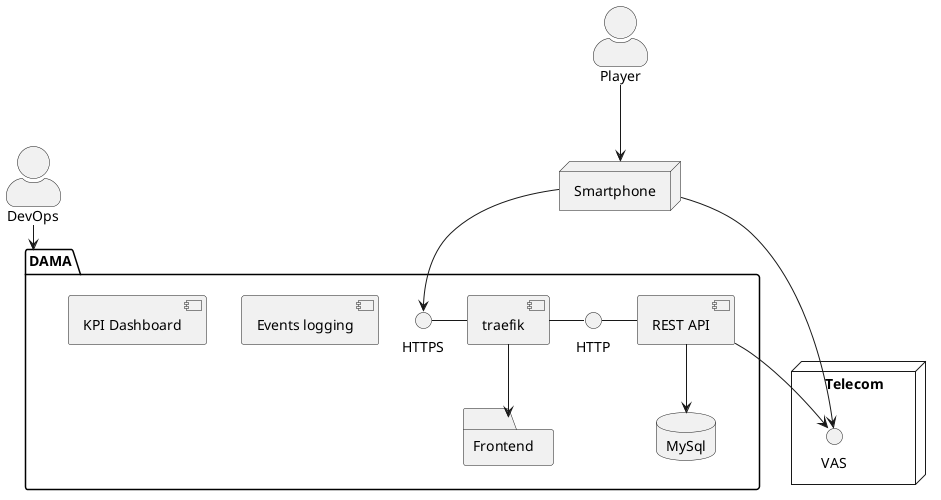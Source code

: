 @startuml
skinparam actorStyle awesome

actor Player
node Smartphone
node Telecom {
  interface VAS
}

package "DAMA" {
  interface HTTPS
  component traefik
  folder Frontend
  component API as "REST API"
  interface HTTP
  database "MySql"
  component Events as "Events logging"
  component Dashboard as "KPI Dashboard"

  () HTTPS - traefik
  () HTTP - [API]
  traefik --> Frontend
  traefik - HTTP
  [API] --> MySql
}

:Player: --> Smartphone
Smartphone --> HTTPS
Smartphone --> VAS
API --> VAS
:DevOps: --> DAMA

@enduml